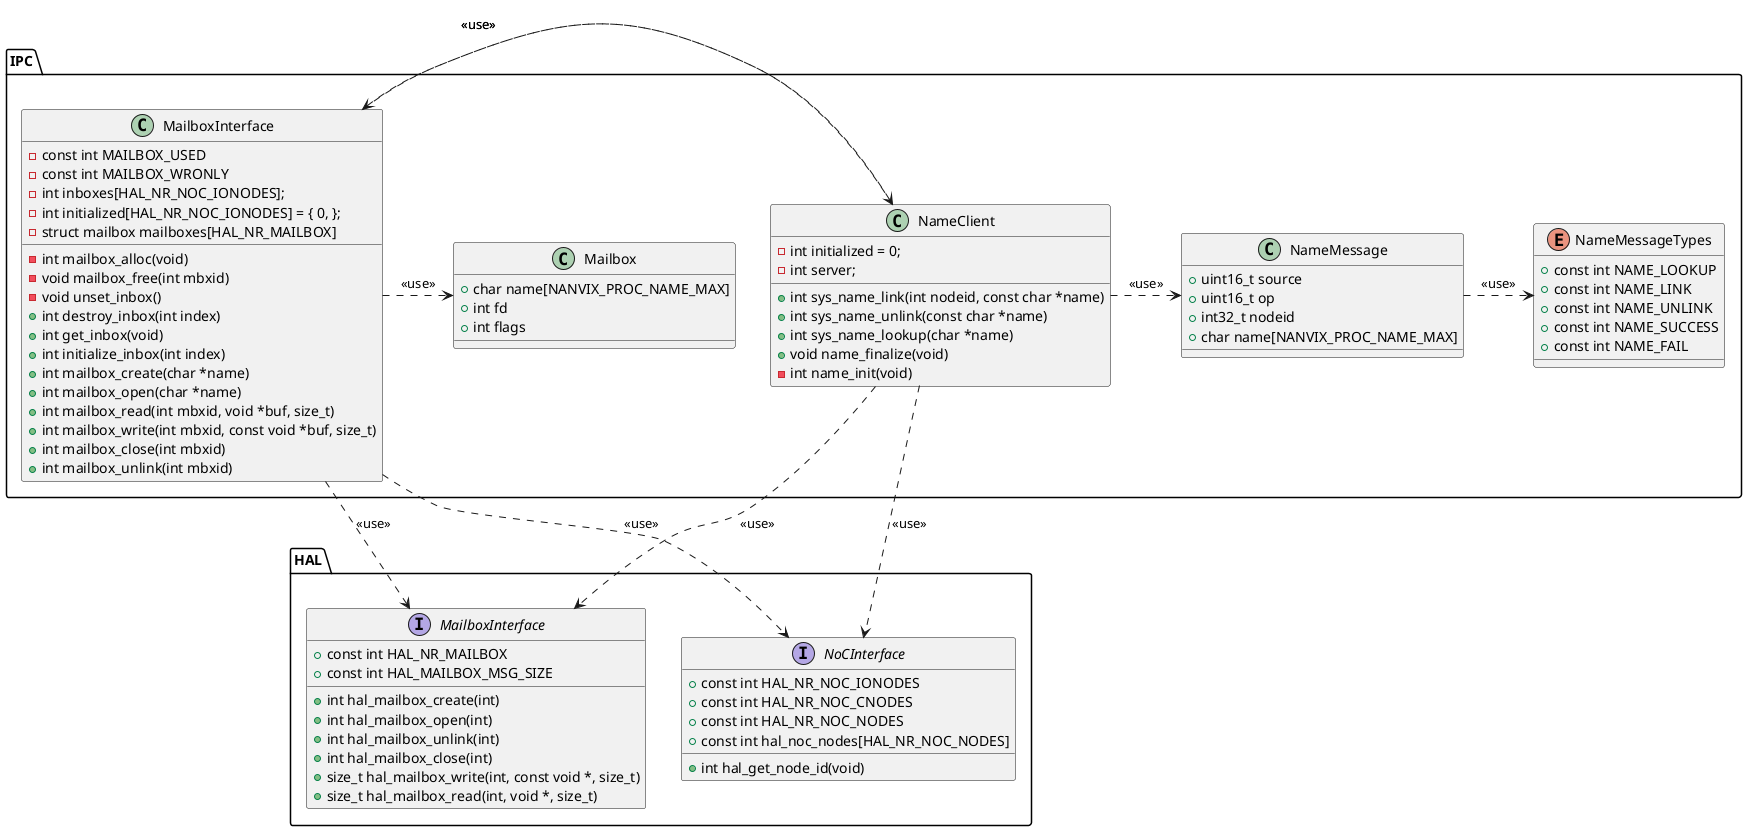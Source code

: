 @startuml

namespace HAL {

	interface HAL.MailboxInterface {
		+ const int HAL_NR_MAILBOX
		+ const int HAL_MAILBOX_MSG_SIZE
		+ int hal_mailbox_create(int)
		+ int hal_mailbox_open(int)
		+ int hal_mailbox_unlink(int)
		+ int hal_mailbox_close(int)
		+ size_t hal_mailbox_write(int, const void *, size_t)
		+ size_t hal_mailbox_read(int, void *, size_t)
	}

	interface HAL.NoCInterface {
		+ const int HAL_NR_NOC_IONODES
		+ const int HAL_NR_NOC_CNODES
		+ const int HAL_NR_NOC_NODES
		+ const int hal_noc_nodes[HAL_NR_NOC_NODES]
		+ int hal_get_node_id(void)
	}
}

namespace IPC {
	class NameClient {
		+ int sys_name_link(int nodeid, const char *name)
		+ int sys_name_unlink(const char *name)
		+ int sys_name_lookup(char *name)
		+ void name_finalize(void)
		- int name_init(void)
		- int initialized = 0;
		- int server;
	}

	class NameMessage {
		+ uint16_t source
		+ uint16_t op
		+ int32_t nodeid
		+ char name[NANVIX_PROC_NAME_MAX]
	}

	enum NameMessageTypes {
		+ const int NAME_LOOKUP
		+ const int NAME_LINK
		+ const int NAME_UNLINK
		+ const int NAME_SUCCESS
		+ const int NAME_FAIL
	}

	class Mailbox {
		+ char name[NANVIX_PROC_NAME_MAX]
		+ int fd
		+ int flags
	}

	class MailboxInterface {
		- const int MAILBOX_USED
		- const int MAILBOX_WRONLY
		- int inboxes[HAL_NR_NOC_IONODES];
		- int initialized[HAL_NR_NOC_IONODES] = { 0, };
		- struct mailbox mailboxes[HAL_NR_MAILBOX]
		- int mailbox_alloc(void)
		- void mailbox_free(int mbxid)
		- void unset_inbox()
		+ int destroy_inbox(int index)
		+ int get_inbox(void)
		+ int initialize_inbox(int index)
		+ int mailbox_create(char *name)
		+ int mailbox_open(char *name)
		+ int mailbox_read(int mbxid, void *buf, size_t)
		+ int mailbox_write(int mbxid, const void *buf, size_t)
		+ int mailbox_close(int mbxid)
		+ int mailbox_unlink(int mbxid)
	}

	IPC.NameMessage  .> IPC.NameMessageTypes : <<use>>
	IPC.NameClient   .> IPC.NameMessage      : <<use>>
	IPC.NameClient  ..> HAL.NoCInterface     : <<use>>
	IPC.NameClient  ..> HAL.MailboxInterface : <<use>>
	IPC.NameClient  ..> IPC.MailboxInterface : <<use>>

	IPC.MailboxInterface   .> IPC.Mailbox           : <<use>>
	IPC.MailboxInterface   .> HAL.MailboxInterface  : <<use>>
	IPC.MailboxInterface   .> HAL.NoCInterface      : <<use>>
	IPC.MailboxInterface   .> NameClient            : <<use>>
}

@enduml
